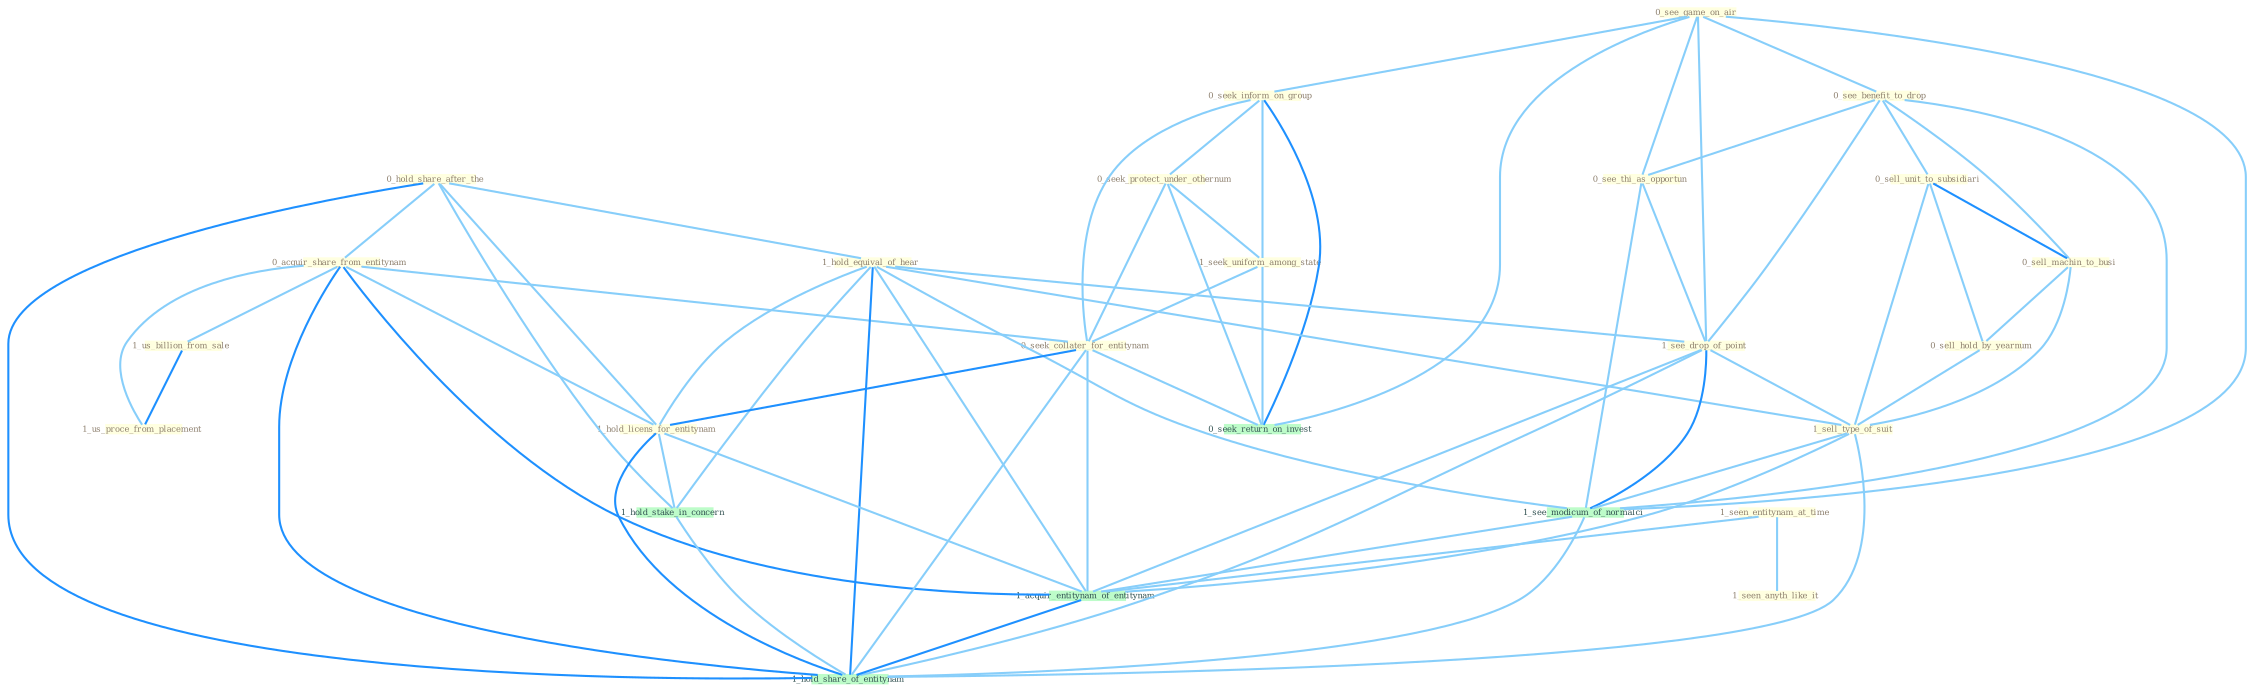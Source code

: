 Graph G{ 
    node
    [shape=polygon,style=filled,width=.5,height=.06,color="#BDFCC9",fixedsize=true,fontsize=4,
    fontcolor="#2f4f4f"];
    {node
    [color="#ffffe0", fontcolor="#8b7d6b"] "0_see_game_on_air " "0_seek_inform_on_group " "0_see_benefit_to_drop " "0_hold_share_after_the " "0_acquir_share_from_entitynam " "1_seen_entitynam_at_time " "0_see_thi_as_opportun " "0_seek_protect_under_othernum " "0_sell_unit_to_subsidiari " "1_hold_equival_of_hear " "1_seek_uniform_among_state " "1_us_billion_from_sale " "0_seek_collater_for_entitynam " "1_see_drop_of_point " "1_seen_anyth_like_it " "1_hold_licens_for_entitynam " "0_sell_machin_to_busi " "1_us_proce_from_placement " "0_sell_hold_by_yearnum " "1_sell_type_of_suit "}
{node [color="#fff0f5", fontcolor="#b22222"]}
edge [color="#B0E2FF"];

	"0_see_game_on_air " -- "0_seek_inform_on_group " [w="1", color="#87cefa" ];
	"0_see_game_on_air " -- "0_see_benefit_to_drop " [w="1", color="#87cefa" ];
	"0_see_game_on_air " -- "0_see_thi_as_opportun " [w="1", color="#87cefa" ];
	"0_see_game_on_air " -- "1_see_drop_of_point " [w="1", color="#87cefa" ];
	"0_see_game_on_air " -- "0_seek_return_on_invest " [w="1", color="#87cefa" ];
	"0_see_game_on_air " -- "1_see_modicum_of_normalci " [w="1", color="#87cefa" ];
	"0_seek_inform_on_group " -- "0_seek_protect_under_othernum " [w="1", color="#87cefa" ];
	"0_seek_inform_on_group " -- "1_seek_uniform_among_state " [w="1", color="#87cefa" ];
	"0_seek_inform_on_group " -- "0_seek_collater_for_entitynam " [w="1", color="#87cefa" ];
	"0_seek_inform_on_group " -- "0_seek_return_on_invest " [w="2", color="#1e90ff" , len=0.8];
	"0_see_benefit_to_drop " -- "0_see_thi_as_opportun " [w="1", color="#87cefa" ];
	"0_see_benefit_to_drop " -- "0_sell_unit_to_subsidiari " [w="1", color="#87cefa" ];
	"0_see_benefit_to_drop " -- "1_see_drop_of_point " [w="1", color="#87cefa" ];
	"0_see_benefit_to_drop " -- "0_sell_machin_to_busi " [w="1", color="#87cefa" ];
	"0_see_benefit_to_drop " -- "1_see_modicum_of_normalci " [w="1", color="#87cefa" ];
	"0_hold_share_after_the " -- "0_acquir_share_from_entitynam " [w="1", color="#87cefa" ];
	"0_hold_share_after_the " -- "1_hold_equival_of_hear " [w="1", color="#87cefa" ];
	"0_hold_share_after_the " -- "1_hold_licens_for_entitynam " [w="1", color="#87cefa" ];
	"0_hold_share_after_the " -- "1_hold_stake_in_concern " [w="1", color="#87cefa" ];
	"0_hold_share_after_the " -- "1_hold_share_of_entitynam " [w="2", color="#1e90ff" , len=0.8];
	"0_acquir_share_from_entitynam " -- "1_us_billion_from_sale " [w="1", color="#87cefa" ];
	"0_acquir_share_from_entitynam " -- "0_seek_collater_for_entitynam " [w="1", color="#87cefa" ];
	"0_acquir_share_from_entitynam " -- "1_hold_licens_for_entitynam " [w="1", color="#87cefa" ];
	"0_acquir_share_from_entitynam " -- "1_us_proce_from_placement " [w="1", color="#87cefa" ];
	"0_acquir_share_from_entitynam " -- "1_acquir_entitynam_of_entitynam " [w="2", color="#1e90ff" , len=0.8];
	"0_acquir_share_from_entitynam " -- "1_hold_share_of_entitynam " [w="2", color="#1e90ff" , len=0.8];
	"1_seen_entitynam_at_time " -- "1_seen_anyth_like_it " [w="1", color="#87cefa" ];
	"1_seen_entitynam_at_time " -- "1_acquir_entitynam_of_entitynam " [w="1", color="#87cefa" ];
	"0_see_thi_as_opportun " -- "1_see_drop_of_point " [w="1", color="#87cefa" ];
	"0_see_thi_as_opportun " -- "1_see_modicum_of_normalci " [w="1", color="#87cefa" ];
	"0_seek_protect_under_othernum " -- "1_seek_uniform_among_state " [w="1", color="#87cefa" ];
	"0_seek_protect_under_othernum " -- "0_seek_collater_for_entitynam " [w="1", color="#87cefa" ];
	"0_seek_protect_under_othernum " -- "0_seek_return_on_invest " [w="1", color="#87cefa" ];
	"0_sell_unit_to_subsidiari " -- "0_sell_machin_to_busi " [w="2", color="#1e90ff" , len=0.8];
	"0_sell_unit_to_subsidiari " -- "0_sell_hold_by_yearnum " [w="1", color="#87cefa" ];
	"0_sell_unit_to_subsidiari " -- "1_sell_type_of_suit " [w="1", color="#87cefa" ];
	"1_hold_equival_of_hear " -- "1_see_drop_of_point " [w="1", color="#87cefa" ];
	"1_hold_equival_of_hear " -- "1_hold_licens_for_entitynam " [w="1", color="#87cefa" ];
	"1_hold_equival_of_hear " -- "1_sell_type_of_suit " [w="1", color="#87cefa" ];
	"1_hold_equival_of_hear " -- "1_hold_stake_in_concern " [w="1", color="#87cefa" ];
	"1_hold_equival_of_hear " -- "1_see_modicum_of_normalci " [w="1", color="#87cefa" ];
	"1_hold_equival_of_hear " -- "1_acquir_entitynam_of_entitynam " [w="1", color="#87cefa" ];
	"1_hold_equival_of_hear " -- "1_hold_share_of_entitynam " [w="2", color="#1e90ff" , len=0.8];
	"1_seek_uniform_among_state " -- "0_seek_collater_for_entitynam " [w="1", color="#87cefa" ];
	"1_seek_uniform_among_state " -- "0_seek_return_on_invest " [w="1", color="#87cefa" ];
	"1_us_billion_from_sale " -- "1_us_proce_from_placement " [w="2", color="#1e90ff" , len=0.8];
	"0_seek_collater_for_entitynam " -- "1_hold_licens_for_entitynam " [w="2", color="#1e90ff" , len=0.8];
	"0_seek_collater_for_entitynam " -- "0_seek_return_on_invest " [w="1", color="#87cefa" ];
	"0_seek_collater_for_entitynam " -- "1_acquir_entitynam_of_entitynam " [w="1", color="#87cefa" ];
	"0_seek_collater_for_entitynam " -- "1_hold_share_of_entitynam " [w="1", color="#87cefa" ];
	"1_see_drop_of_point " -- "1_sell_type_of_suit " [w="1", color="#87cefa" ];
	"1_see_drop_of_point " -- "1_see_modicum_of_normalci " [w="2", color="#1e90ff" , len=0.8];
	"1_see_drop_of_point " -- "1_acquir_entitynam_of_entitynam " [w="1", color="#87cefa" ];
	"1_see_drop_of_point " -- "1_hold_share_of_entitynam " [w="1", color="#87cefa" ];
	"1_hold_licens_for_entitynam " -- "1_hold_stake_in_concern " [w="1", color="#87cefa" ];
	"1_hold_licens_for_entitynam " -- "1_acquir_entitynam_of_entitynam " [w="1", color="#87cefa" ];
	"1_hold_licens_for_entitynam " -- "1_hold_share_of_entitynam " [w="2", color="#1e90ff" , len=0.8];
	"0_sell_machin_to_busi " -- "0_sell_hold_by_yearnum " [w="1", color="#87cefa" ];
	"0_sell_machin_to_busi " -- "1_sell_type_of_suit " [w="1", color="#87cefa" ];
	"0_sell_hold_by_yearnum " -- "1_sell_type_of_suit " [w="1", color="#87cefa" ];
	"1_sell_type_of_suit " -- "1_see_modicum_of_normalci " [w="1", color="#87cefa" ];
	"1_sell_type_of_suit " -- "1_acquir_entitynam_of_entitynam " [w="1", color="#87cefa" ];
	"1_sell_type_of_suit " -- "1_hold_share_of_entitynam " [w="1", color="#87cefa" ];
	"1_hold_stake_in_concern " -- "1_hold_share_of_entitynam " [w="1", color="#87cefa" ];
	"1_see_modicum_of_normalci " -- "1_acquir_entitynam_of_entitynam " [w="1", color="#87cefa" ];
	"1_see_modicum_of_normalci " -- "1_hold_share_of_entitynam " [w="1", color="#87cefa" ];
	"1_acquir_entitynam_of_entitynam " -- "1_hold_share_of_entitynam " [w="2", color="#1e90ff" , len=0.8];
}